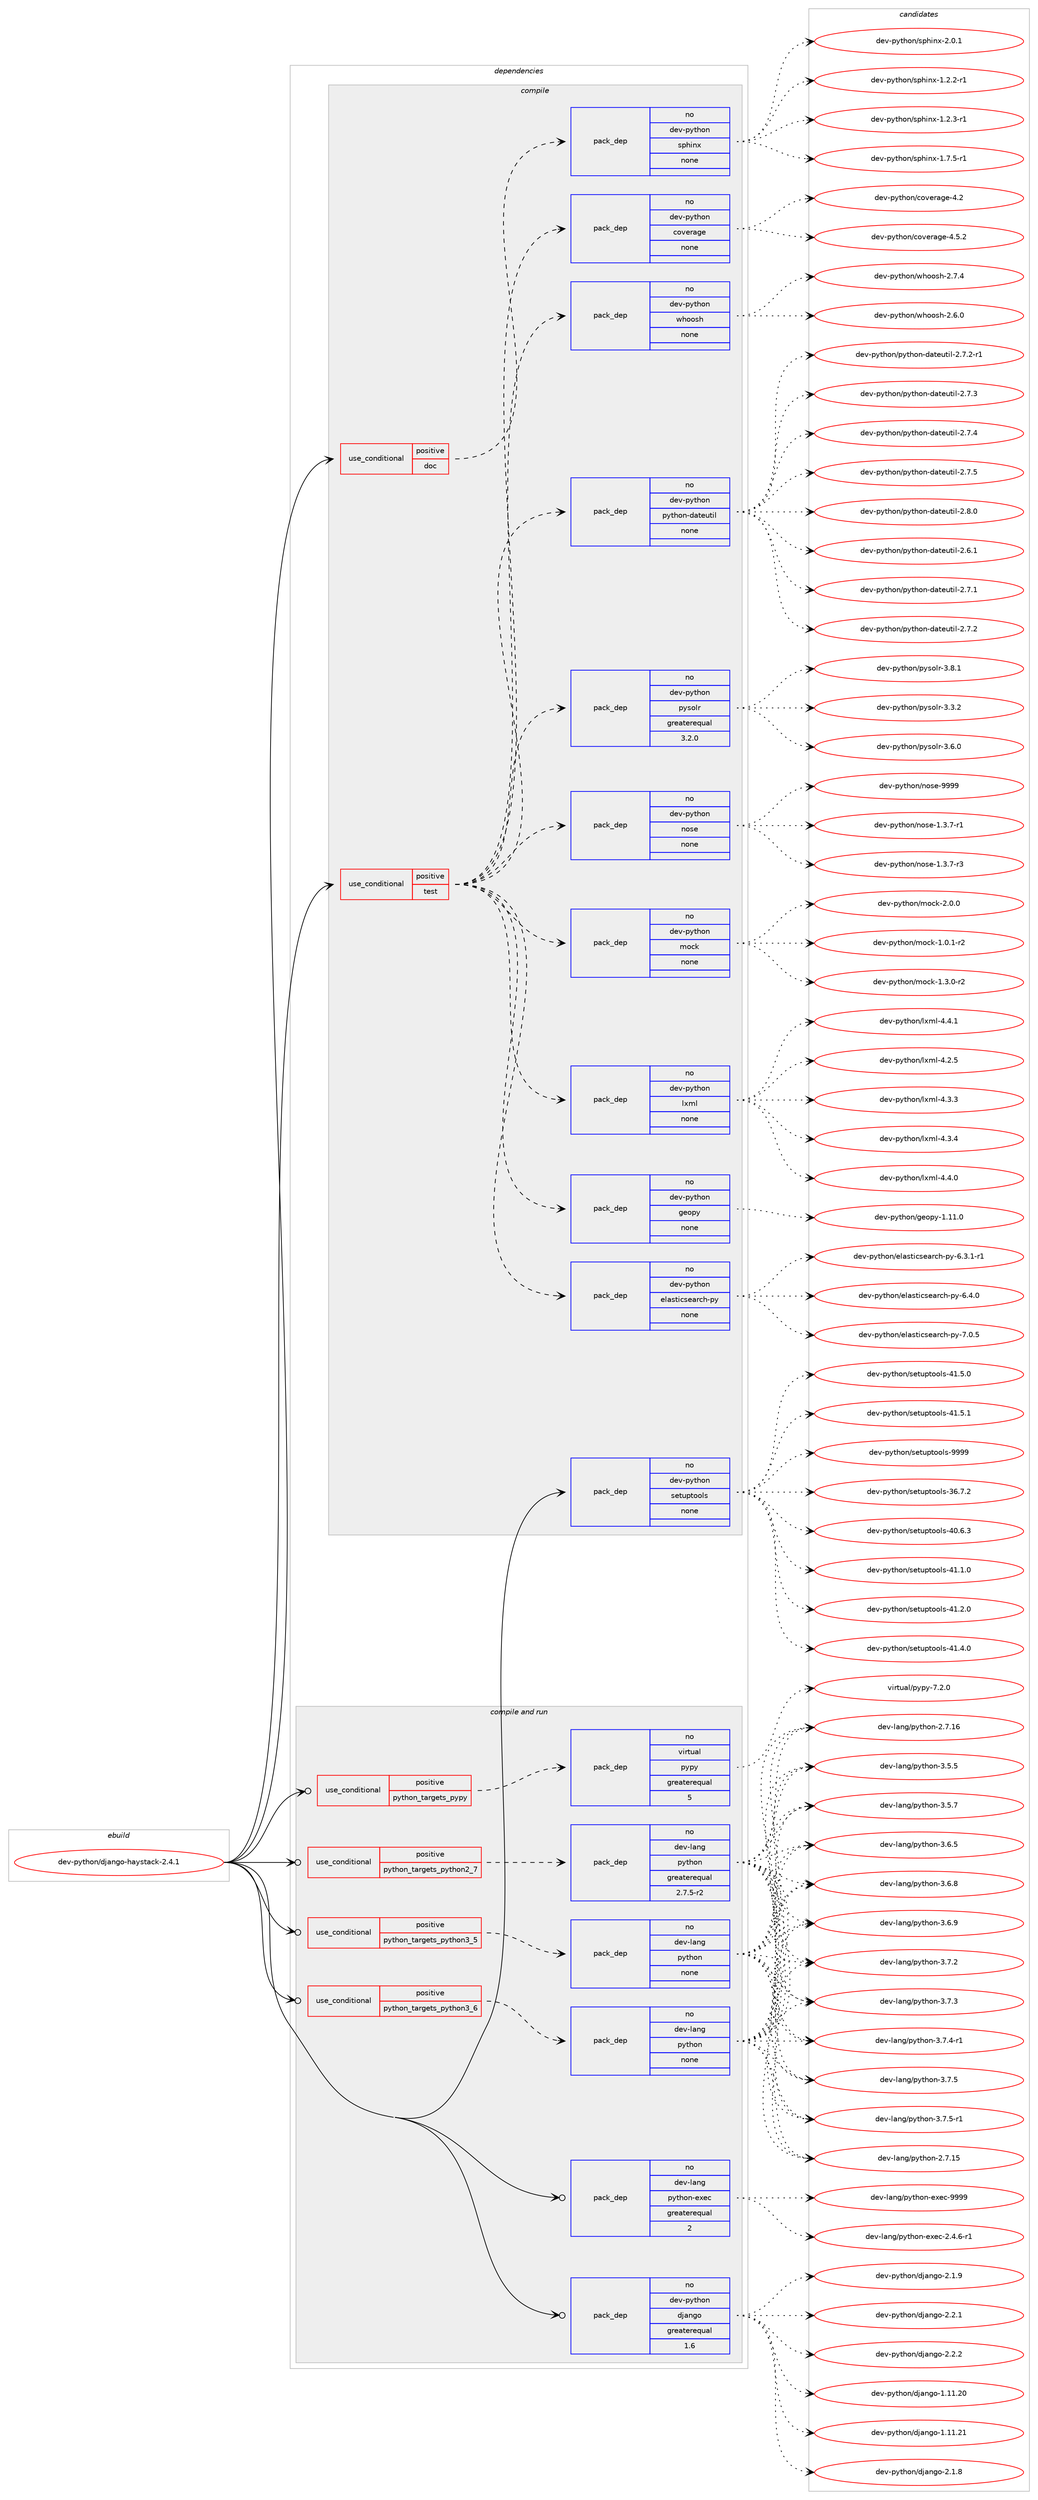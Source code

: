digraph prolog {

# *************
# Graph options
# *************

newrank=true;
concentrate=true;
compound=true;
graph [rankdir=LR,fontname=Helvetica,fontsize=10,ranksep=1.5];#, ranksep=2.5, nodesep=0.2];
edge  [arrowhead=vee];
node  [fontname=Helvetica,fontsize=10];

# **********
# The ebuild
# **********

subgraph cluster_leftcol {
color=gray;
rank=same;
label=<<i>ebuild</i>>;
id [label="dev-python/django-haystack-2.4.1", color=red, width=4, href="../dev-python/django-haystack-2.4.1.svg"];
}

# ****************
# The dependencies
# ****************

subgraph cluster_midcol {
color=gray;
label=<<i>dependencies</i>>;
subgraph cluster_compile {
fillcolor="#eeeeee";
style=filled;
label=<<i>compile</i>>;
subgraph cond138544 {
dependency601924 [label=<<TABLE BORDER="0" CELLBORDER="1" CELLSPACING="0" CELLPADDING="4"><TR><TD ROWSPAN="3" CELLPADDING="10">use_conditional</TD></TR><TR><TD>positive</TD></TR><TR><TD>doc</TD></TR></TABLE>>, shape=none, color=red];
subgraph pack451586 {
dependency601925 [label=<<TABLE BORDER="0" CELLBORDER="1" CELLSPACING="0" CELLPADDING="4" WIDTH="220"><TR><TD ROWSPAN="6" CELLPADDING="30">pack_dep</TD></TR><TR><TD WIDTH="110">no</TD></TR><TR><TD>dev-python</TD></TR><TR><TD>sphinx</TD></TR><TR><TD>none</TD></TR><TR><TD></TD></TR></TABLE>>, shape=none, color=blue];
}
dependency601924:e -> dependency601925:w [weight=20,style="dashed",arrowhead="vee"];
}
id:e -> dependency601924:w [weight=20,style="solid",arrowhead="vee"];
subgraph cond138545 {
dependency601926 [label=<<TABLE BORDER="0" CELLBORDER="1" CELLSPACING="0" CELLPADDING="4"><TR><TD ROWSPAN="3" CELLPADDING="10">use_conditional</TD></TR><TR><TD>positive</TD></TR><TR><TD>test</TD></TR></TABLE>>, shape=none, color=red];
subgraph pack451587 {
dependency601927 [label=<<TABLE BORDER="0" CELLBORDER="1" CELLSPACING="0" CELLPADDING="4" WIDTH="220"><TR><TD ROWSPAN="6" CELLPADDING="30">pack_dep</TD></TR><TR><TD WIDTH="110">no</TD></TR><TR><TD>dev-python</TD></TR><TR><TD>coverage</TD></TR><TR><TD>none</TD></TR><TR><TD></TD></TR></TABLE>>, shape=none, color=blue];
}
dependency601926:e -> dependency601927:w [weight=20,style="dashed",arrowhead="vee"];
subgraph pack451588 {
dependency601928 [label=<<TABLE BORDER="0" CELLBORDER="1" CELLSPACING="0" CELLPADDING="4" WIDTH="220"><TR><TD ROWSPAN="6" CELLPADDING="30">pack_dep</TD></TR><TR><TD WIDTH="110">no</TD></TR><TR><TD>dev-python</TD></TR><TR><TD>elasticsearch-py</TD></TR><TR><TD>none</TD></TR><TR><TD></TD></TR></TABLE>>, shape=none, color=blue];
}
dependency601926:e -> dependency601928:w [weight=20,style="dashed",arrowhead="vee"];
subgraph pack451589 {
dependency601929 [label=<<TABLE BORDER="0" CELLBORDER="1" CELLSPACING="0" CELLPADDING="4" WIDTH="220"><TR><TD ROWSPAN="6" CELLPADDING="30">pack_dep</TD></TR><TR><TD WIDTH="110">no</TD></TR><TR><TD>dev-python</TD></TR><TR><TD>geopy</TD></TR><TR><TD>none</TD></TR><TR><TD></TD></TR></TABLE>>, shape=none, color=blue];
}
dependency601926:e -> dependency601929:w [weight=20,style="dashed",arrowhead="vee"];
subgraph pack451590 {
dependency601930 [label=<<TABLE BORDER="0" CELLBORDER="1" CELLSPACING="0" CELLPADDING="4" WIDTH="220"><TR><TD ROWSPAN="6" CELLPADDING="30">pack_dep</TD></TR><TR><TD WIDTH="110">no</TD></TR><TR><TD>dev-python</TD></TR><TR><TD>lxml</TD></TR><TR><TD>none</TD></TR><TR><TD></TD></TR></TABLE>>, shape=none, color=blue];
}
dependency601926:e -> dependency601930:w [weight=20,style="dashed",arrowhead="vee"];
subgraph pack451591 {
dependency601931 [label=<<TABLE BORDER="0" CELLBORDER="1" CELLSPACING="0" CELLPADDING="4" WIDTH="220"><TR><TD ROWSPAN="6" CELLPADDING="30">pack_dep</TD></TR><TR><TD WIDTH="110">no</TD></TR><TR><TD>dev-python</TD></TR><TR><TD>mock</TD></TR><TR><TD>none</TD></TR><TR><TD></TD></TR></TABLE>>, shape=none, color=blue];
}
dependency601926:e -> dependency601931:w [weight=20,style="dashed",arrowhead="vee"];
subgraph pack451592 {
dependency601932 [label=<<TABLE BORDER="0" CELLBORDER="1" CELLSPACING="0" CELLPADDING="4" WIDTH="220"><TR><TD ROWSPAN="6" CELLPADDING="30">pack_dep</TD></TR><TR><TD WIDTH="110">no</TD></TR><TR><TD>dev-python</TD></TR><TR><TD>nose</TD></TR><TR><TD>none</TD></TR><TR><TD></TD></TR></TABLE>>, shape=none, color=blue];
}
dependency601926:e -> dependency601932:w [weight=20,style="dashed",arrowhead="vee"];
subgraph pack451593 {
dependency601933 [label=<<TABLE BORDER="0" CELLBORDER="1" CELLSPACING="0" CELLPADDING="4" WIDTH="220"><TR><TD ROWSPAN="6" CELLPADDING="30">pack_dep</TD></TR><TR><TD WIDTH="110">no</TD></TR><TR><TD>dev-python</TD></TR><TR><TD>pysolr</TD></TR><TR><TD>greaterequal</TD></TR><TR><TD>3.2.0</TD></TR></TABLE>>, shape=none, color=blue];
}
dependency601926:e -> dependency601933:w [weight=20,style="dashed",arrowhead="vee"];
subgraph pack451594 {
dependency601934 [label=<<TABLE BORDER="0" CELLBORDER="1" CELLSPACING="0" CELLPADDING="4" WIDTH="220"><TR><TD ROWSPAN="6" CELLPADDING="30">pack_dep</TD></TR><TR><TD WIDTH="110">no</TD></TR><TR><TD>dev-python</TD></TR><TR><TD>python-dateutil</TD></TR><TR><TD>none</TD></TR><TR><TD></TD></TR></TABLE>>, shape=none, color=blue];
}
dependency601926:e -> dependency601934:w [weight=20,style="dashed",arrowhead="vee"];
subgraph pack451595 {
dependency601935 [label=<<TABLE BORDER="0" CELLBORDER="1" CELLSPACING="0" CELLPADDING="4" WIDTH="220"><TR><TD ROWSPAN="6" CELLPADDING="30">pack_dep</TD></TR><TR><TD WIDTH="110">no</TD></TR><TR><TD>dev-python</TD></TR><TR><TD>whoosh</TD></TR><TR><TD>none</TD></TR><TR><TD></TD></TR></TABLE>>, shape=none, color=blue];
}
dependency601926:e -> dependency601935:w [weight=20,style="dashed",arrowhead="vee"];
}
id:e -> dependency601926:w [weight=20,style="solid",arrowhead="vee"];
subgraph pack451596 {
dependency601936 [label=<<TABLE BORDER="0" CELLBORDER="1" CELLSPACING="0" CELLPADDING="4" WIDTH="220"><TR><TD ROWSPAN="6" CELLPADDING="30">pack_dep</TD></TR><TR><TD WIDTH="110">no</TD></TR><TR><TD>dev-python</TD></TR><TR><TD>setuptools</TD></TR><TR><TD>none</TD></TR><TR><TD></TD></TR></TABLE>>, shape=none, color=blue];
}
id:e -> dependency601936:w [weight=20,style="solid",arrowhead="vee"];
}
subgraph cluster_compileandrun {
fillcolor="#eeeeee";
style=filled;
label=<<i>compile and run</i>>;
subgraph cond138546 {
dependency601937 [label=<<TABLE BORDER="0" CELLBORDER="1" CELLSPACING="0" CELLPADDING="4"><TR><TD ROWSPAN="3" CELLPADDING="10">use_conditional</TD></TR><TR><TD>positive</TD></TR><TR><TD>python_targets_pypy</TD></TR></TABLE>>, shape=none, color=red];
subgraph pack451597 {
dependency601938 [label=<<TABLE BORDER="0" CELLBORDER="1" CELLSPACING="0" CELLPADDING="4" WIDTH="220"><TR><TD ROWSPAN="6" CELLPADDING="30">pack_dep</TD></TR><TR><TD WIDTH="110">no</TD></TR><TR><TD>virtual</TD></TR><TR><TD>pypy</TD></TR><TR><TD>greaterequal</TD></TR><TR><TD>5</TD></TR></TABLE>>, shape=none, color=blue];
}
dependency601937:e -> dependency601938:w [weight=20,style="dashed",arrowhead="vee"];
}
id:e -> dependency601937:w [weight=20,style="solid",arrowhead="odotvee"];
subgraph cond138547 {
dependency601939 [label=<<TABLE BORDER="0" CELLBORDER="1" CELLSPACING="0" CELLPADDING="4"><TR><TD ROWSPAN="3" CELLPADDING="10">use_conditional</TD></TR><TR><TD>positive</TD></TR><TR><TD>python_targets_python2_7</TD></TR></TABLE>>, shape=none, color=red];
subgraph pack451598 {
dependency601940 [label=<<TABLE BORDER="0" CELLBORDER="1" CELLSPACING="0" CELLPADDING="4" WIDTH="220"><TR><TD ROWSPAN="6" CELLPADDING="30">pack_dep</TD></TR><TR><TD WIDTH="110">no</TD></TR><TR><TD>dev-lang</TD></TR><TR><TD>python</TD></TR><TR><TD>greaterequal</TD></TR><TR><TD>2.7.5-r2</TD></TR></TABLE>>, shape=none, color=blue];
}
dependency601939:e -> dependency601940:w [weight=20,style="dashed",arrowhead="vee"];
}
id:e -> dependency601939:w [weight=20,style="solid",arrowhead="odotvee"];
subgraph cond138548 {
dependency601941 [label=<<TABLE BORDER="0" CELLBORDER="1" CELLSPACING="0" CELLPADDING="4"><TR><TD ROWSPAN="3" CELLPADDING="10">use_conditional</TD></TR><TR><TD>positive</TD></TR><TR><TD>python_targets_python3_5</TD></TR></TABLE>>, shape=none, color=red];
subgraph pack451599 {
dependency601942 [label=<<TABLE BORDER="0" CELLBORDER="1" CELLSPACING="0" CELLPADDING="4" WIDTH="220"><TR><TD ROWSPAN="6" CELLPADDING="30">pack_dep</TD></TR><TR><TD WIDTH="110">no</TD></TR><TR><TD>dev-lang</TD></TR><TR><TD>python</TD></TR><TR><TD>none</TD></TR><TR><TD></TD></TR></TABLE>>, shape=none, color=blue];
}
dependency601941:e -> dependency601942:w [weight=20,style="dashed",arrowhead="vee"];
}
id:e -> dependency601941:w [weight=20,style="solid",arrowhead="odotvee"];
subgraph cond138549 {
dependency601943 [label=<<TABLE BORDER="0" CELLBORDER="1" CELLSPACING="0" CELLPADDING="4"><TR><TD ROWSPAN="3" CELLPADDING="10">use_conditional</TD></TR><TR><TD>positive</TD></TR><TR><TD>python_targets_python3_6</TD></TR></TABLE>>, shape=none, color=red];
subgraph pack451600 {
dependency601944 [label=<<TABLE BORDER="0" CELLBORDER="1" CELLSPACING="0" CELLPADDING="4" WIDTH="220"><TR><TD ROWSPAN="6" CELLPADDING="30">pack_dep</TD></TR><TR><TD WIDTH="110">no</TD></TR><TR><TD>dev-lang</TD></TR><TR><TD>python</TD></TR><TR><TD>none</TD></TR><TR><TD></TD></TR></TABLE>>, shape=none, color=blue];
}
dependency601943:e -> dependency601944:w [weight=20,style="dashed",arrowhead="vee"];
}
id:e -> dependency601943:w [weight=20,style="solid",arrowhead="odotvee"];
subgraph pack451601 {
dependency601945 [label=<<TABLE BORDER="0" CELLBORDER="1" CELLSPACING="0" CELLPADDING="4" WIDTH="220"><TR><TD ROWSPAN="6" CELLPADDING="30">pack_dep</TD></TR><TR><TD WIDTH="110">no</TD></TR><TR><TD>dev-lang</TD></TR><TR><TD>python-exec</TD></TR><TR><TD>greaterequal</TD></TR><TR><TD>2</TD></TR></TABLE>>, shape=none, color=blue];
}
id:e -> dependency601945:w [weight=20,style="solid",arrowhead="odotvee"];
subgraph pack451602 {
dependency601946 [label=<<TABLE BORDER="0" CELLBORDER="1" CELLSPACING="0" CELLPADDING="4" WIDTH="220"><TR><TD ROWSPAN="6" CELLPADDING="30">pack_dep</TD></TR><TR><TD WIDTH="110">no</TD></TR><TR><TD>dev-python</TD></TR><TR><TD>django</TD></TR><TR><TD>greaterequal</TD></TR><TR><TD>1.6</TD></TR></TABLE>>, shape=none, color=blue];
}
id:e -> dependency601946:w [weight=20,style="solid",arrowhead="odotvee"];
}
subgraph cluster_run {
fillcolor="#eeeeee";
style=filled;
label=<<i>run</i>>;
}
}

# **************
# The candidates
# **************

subgraph cluster_choices {
rank=same;
color=gray;
label=<<i>candidates</i>>;

subgraph choice451586 {
color=black;
nodesep=1;
choice10010111845112121116104111110471151121041051101204549465046504511449 [label="dev-python/sphinx-1.2.2-r1", color=red, width=4,href="../dev-python/sphinx-1.2.2-r1.svg"];
choice10010111845112121116104111110471151121041051101204549465046514511449 [label="dev-python/sphinx-1.2.3-r1", color=red, width=4,href="../dev-python/sphinx-1.2.3-r1.svg"];
choice10010111845112121116104111110471151121041051101204549465546534511449 [label="dev-python/sphinx-1.7.5-r1", color=red, width=4,href="../dev-python/sphinx-1.7.5-r1.svg"];
choice1001011184511212111610411111047115112104105110120455046484649 [label="dev-python/sphinx-2.0.1", color=red, width=4,href="../dev-python/sphinx-2.0.1.svg"];
dependency601925:e -> choice10010111845112121116104111110471151121041051101204549465046504511449:w [style=dotted,weight="100"];
dependency601925:e -> choice10010111845112121116104111110471151121041051101204549465046514511449:w [style=dotted,weight="100"];
dependency601925:e -> choice10010111845112121116104111110471151121041051101204549465546534511449:w [style=dotted,weight="100"];
dependency601925:e -> choice1001011184511212111610411111047115112104105110120455046484649:w [style=dotted,weight="100"];
}
subgraph choice451587 {
color=black;
nodesep=1;
choice1001011184511212111610411111047991111181011149710310145524650 [label="dev-python/coverage-4.2", color=red, width=4,href="../dev-python/coverage-4.2.svg"];
choice10010111845112121116104111110479911111810111497103101455246534650 [label="dev-python/coverage-4.5.2", color=red, width=4,href="../dev-python/coverage-4.5.2.svg"];
dependency601927:e -> choice1001011184511212111610411111047991111181011149710310145524650:w [style=dotted,weight="100"];
dependency601927:e -> choice10010111845112121116104111110479911111810111497103101455246534650:w [style=dotted,weight="100"];
}
subgraph choice451588 {
color=black;
nodesep=1;
choice100101118451121211161041111104710110897115116105991151019711499104451121214554465146494511449 [label="dev-python/elasticsearch-py-6.3.1-r1", color=red, width=4,href="../dev-python/elasticsearch-py-6.3.1-r1.svg"];
choice10010111845112121116104111110471011089711511610599115101971149910445112121455446524648 [label="dev-python/elasticsearch-py-6.4.0", color=red, width=4,href="../dev-python/elasticsearch-py-6.4.0.svg"];
choice10010111845112121116104111110471011089711511610599115101971149910445112121455546484653 [label="dev-python/elasticsearch-py-7.0.5", color=red, width=4,href="../dev-python/elasticsearch-py-7.0.5.svg"];
dependency601928:e -> choice100101118451121211161041111104710110897115116105991151019711499104451121214554465146494511449:w [style=dotted,weight="100"];
dependency601928:e -> choice10010111845112121116104111110471011089711511610599115101971149910445112121455446524648:w [style=dotted,weight="100"];
dependency601928:e -> choice10010111845112121116104111110471011089711511610599115101971149910445112121455546484653:w [style=dotted,weight="100"];
}
subgraph choice451589 {
color=black;
nodesep=1;
choice100101118451121211161041111104710310111111212145494649494648 [label="dev-python/geopy-1.11.0", color=red, width=4,href="../dev-python/geopy-1.11.0.svg"];
dependency601929:e -> choice100101118451121211161041111104710310111111212145494649494648:w [style=dotted,weight="100"];
}
subgraph choice451590 {
color=black;
nodesep=1;
choice1001011184511212111610411111047108120109108455246504653 [label="dev-python/lxml-4.2.5", color=red, width=4,href="../dev-python/lxml-4.2.5.svg"];
choice1001011184511212111610411111047108120109108455246514651 [label="dev-python/lxml-4.3.3", color=red, width=4,href="../dev-python/lxml-4.3.3.svg"];
choice1001011184511212111610411111047108120109108455246514652 [label="dev-python/lxml-4.3.4", color=red, width=4,href="../dev-python/lxml-4.3.4.svg"];
choice1001011184511212111610411111047108120109108455246524648 [label="dev-python/lxml-4.4.0", color=red, width=4,href="../dev-python/lxml-4.4.0.svg"];
choice1001011184511212111610411111047108120109108455246524649 [label="dev-python/lxml-4.4.1", color=red, width=4,href="../dev-python/lxml-4.4.1.svg"];
dependency601930:e -> choice1001011184511212111610411111047108120109108455246504653:w [style=dotted,weight="100"];
dependency601930:e -> choice1001011184511212111610411111047108120109108455246514651:w [style=dotted,weight="100"];
dependency601930:e -> choice1001011184511212111610411111047108120109108455246514652:w [style=dotted,weight="100"];
dependency601930:e -> choice1001011184511212111610411111047108120109108455246524648:w [style=dotted,weight="100"];
dependency601930:e -> choice1001011184511212111610411111047108120109108455246524649:w [style=dotted,weight="100"];
}
subgraph choice451591 {
color=black;
nodesep=1;
choice1001011184511212111610411111047109111991074549464846494511450 [label="dev-python/mock-1.0.1-r2", color=red, width=4,href="../dev-python/mock-1.0.1-r2.svg"];
choice1001011184511212111610411111047109111991074549465146484511450 [label="dev-python/mock-1.3.0-r2", color=red, width=4,href="../dev-python/mock-1.3.0-r2.svg"];
choice100101118451121211161041111104710911199107455046484648 [label="dev-python/mock-2.0.0", color=red, width=4,href="../dev-python/mock-2.0.0.svg"];
dependency601931:e -> choice1001011184511212111610411111047109111991074549464846494511450:w [style=dotted,weight="100"];
dependency601931:e -> choice1001011184511212111610411111047109111991074549465146484511450:w [style=dotted,weight="100"];
dependency601931:e -> choice100101118451121211161041111104710911199107455046484648:w [style=dotted,weight="100"];
}
subgraph choice451592 {
color=black;
nodesep=1;
choice10010111845112121116104111110471101111151014549465146554511449 [label="dev-python/nose-1.3.7-r1", color=red, width=4,href="../dev-python/nose-1.3.7-r1.svg"];
choice10010111845112121116104111110471101111151014549465146554511451 [label="dev-python/nose-1.3.7-r3", color=red, width=4,href="../dev-python/nose-1.3.7-r3.svg"];
choice10010111845112121116104111110471101111151014557575757 [label="dev-python/nose-9999", color=red, width=4,href="../dev-python/nose-9999.svg"];
dependency601932:e -> choice10010111845112121116104111110471101111151014549465146554511449:w [style=dotted,weight="100"];
dependency601932:e -> choice10010111845112121116104111110471101111151014549465146554511451:w [style=dotted,weight="100"];
dependency601932:e -> choice10010111845112121116104111110471101111151014557575757:w [style=dotted,weight="100"];
}
subgraph choice451593 {
color=black;
nodesep=1;
choice1001011184511212111610411111047112121115111108114455146514650 [label="dev-python/pysolr-3.3.2", color=red, width=4,href="../dev-python/pysolr-3.3.2.svg"];
choice1001011184511212111610411111047112121115111108114455146544648 [label="dev-python/pysolr-3.6.0", color=red, width=4,href="../dev-python/pysolr-3.6.0.svg"];
choice1001011184511212111610411111047112121115111108114455146564649 [label="dev-python/pysolr-3.8.1", color=red, width=4,href="../dev-python/pysolr-3.8.1.svg"];
dependency601933:e -> choice1001011184511212111610411111047112121115111108114455146514650:w [style=dotted,weight="100"];
dependency601933:e -> choice1001011184511212111610411111047112121115111108114455146544648:w [style=dotted,weight="100"];
dependency601933:e -> choice1001011184511212111610411111047112121115111108114455146564649:w [style=dotted,weight="100"];
}
subgraph choice451594 {
color=black;
nodesep=1;
choice10010111845112121116104111110471121211161041111104510097116101117116105108455046544649 [label="dev-python/python-dateutil-2.6.1", color=red, width=4,href="../dev-python/python-dateutil-2.6.1.svg"];
choice10010111845112121116104111110471121211161041111104510097116101117116105108455046554649 [label="dev-python/python-dateutil-2.7.1", color=red, width=4,href="../dev-python/python-dateutil-2.7.1.svg"];
choice10010111845112121116104111110471121211161041111104510097116101117116105108455046554650 [label="dev-python/python-dateutil-2.7.2", color=red, width=4,href="../dev-python/python-dateutil-2.7.2.svg"];
choice100101118451121211161041111104711212111610411111045100971161011171161051084550465546504511449 [label="dev-python/python-dateutil-2.7.2-r1", color=red, width=4,href="../dev-python/python-dateutil-2.7.2-r1.svg"];
choice10010111845112121116104111110471121211161041111104510097116101117116105108455046554651 [label="dev-python/python-dateutil-2.7.3", color=red, width=4,href="../dev-python/python-dateutil-2.7.3.svg"];
choice10010111845112121116104111110471121211161041111104510097116101117116105108455046554652 [label="dev-python/python-dateutil-2.7.4", color=red, width=4,href="../dev-python/python-dateutil-2.7.4.svg"];
choice10010111845112121116104111110471121211161041111104510097116101117116105108455046554653 [label="dev-python/python-dateutil-2.7.5", color=red, width=4,href="../dev-python/python-dateutil-2.7.5.svg"];
choice10010111845112121116104111110471121211161041111104510097116101117116105108455046564648 [label="dev-python/python-dateutil-2.8.0", color=red, width=4,href="../dev-python/python-dateutil-2.8.0.svg"];
dependency601934:e -> choice10010111845112121116104111110471121211161041111104510097116101117116105108455046544649:w [style=dotted,weight="100"];
dependency601934:e -> choice10010111845112121116104111110471121211161041111104510097116101117116105108455046554649:w [style=dotted,weight="100"];
dependency601934:e -> choice10010111845112121116104111110471121211161041111104510097116101117116105108455046554650:w [style=dotted,weight="100"];
dependency601934:e -> choice100101118451121211161041111104711212111610411111045100971161011171161051084550465546504511449:w [style=dotted,weight="100"];
dependency601934:e -> choice10010111845112121116104111110471121211161041111104510097116101117116105108455046554651:w [style=dotted,weight="100"];
dependency601934:e -> choice10010111845112121116104111110471121211161041111104510097116101117116105108455046554652:w [style=dotted,weight="100"];
dependency601934:e -> choice10010111845112121116104111110471121211161041111104510097116101117116105108455046554653:w [style=dotted,weight="100"];
dependency601934:e -> choice10010111845112121116104111110471121211161041111104510097116101117116105108455046564648:w [style=dotted,weight="100"];
}
subgraph choice451595 {
color=black;
nodesep=1;
choice1001011184511212111610411111047119104111111115104455046544648 [label="dev-python/whoosh-2.6.0", color=red, width=4,href="../dev-python/whoosh-2.6.0.svg"];
choice1001011184511212111610411111047119104111111115104455046554652 [label="dev-python/whoosh-2.7.4", color=red, width=4,href="../dev-python/whoosh-2.7.4.svg"];
dependency601935:e -> choice1001011184511212111610411111047119104111111115104455046544648:w [style=dotted,weight="100"];
dependency601935:e -> choice1001011184511212111610411111047119104111111115104455046554652:w [style=dotted,weight="100"];
}
subgraph choice451596 {
color=black;
nodesep=1;
choice100101118451121211161041111104711510111611711211611111110811545515446554650 [label="dev-python/setuptools-36.7.2", color=red, width=4,href="../dev-python/setuptools-36.7.2.svg"];
choice100101118451121211161041111104711510111611711211611111110811545524846544651 [label="dev-python/setuptools-40.6.3", color=red, width=4,href="../dev-python/setuptools-40.6.3.svg"];
choice100101118451121211161041111104711510111611711211611111110811545524946494648 [label="dev-python/setuptools-41.1.0", color=red, width=4,href="../dev-python/setuptools-41.1.0.svg"];
choice100101118451121211161041111104711510111611711211611111110811545524946504648 [label="dev-python/setuptools-41.2.0", color=red, width=4,href="../dev-python/setuptools-41.2.0.svg"];
choice100101118451121211161041111104711510111611711211611111110811545524946524648 [label="dev-python/setuptools-41.4.0", color=red, width=4,href="../dev-python/setuptools-41.4.0.svg"];
choice100101118451121211161041111104711510111611711211611111110811545524946534648 [label="dev-python/setuptools-41.5.0", color=red, width=4,href="../dev-python/setuptools-41.5.0.svg"];
choice100101118451121211161041111104711510111611711211611111110811545524946534649 [label="dev-python/setuptools-41.5.1", color=red, width=4,href="../dev-python/setuptools-41.5.1.svg"];
choice10010111845112121116104111110471151011161171121161111111081154557575757 [label="dev-python/setuptools-9999", color=red, width=4,href="../dev-python/setuptools-9999.svg"];
dependency601936:e -> choice100101118451121211161041111104711510111611711211611111110811545515446554650:w [style=dotted,weight="100"];
dependency601936:e -> choice100101118451121211161041111104711510111611711211611111110811545524846544651:w [style=dotted,weight="100"];
dependency601936:e -> choice100101118451121211161041111104711510111611711211611111110811545524946494648:w [style=dotted,weight="100"];
dependency601936:e -> choice100101118451121211161041111104711510111611711211611111110811545524946504648:w [style=dotted,weight="100"];
dependency601936:e -> choice100101118451121211161041111104711510111611711211611111110811545524946524648:w [style=dotted,weight="100"];
dependency601936:e -> choice100101118451121211161041111104711510111611711211611111110811545524946534648:w [style=dotted,weight="100"];
dependency601936:e -> choice100101118451121211161041111104711510111611711211611111110811545524946534649:w [style=dotted,weight="100"];
dependency601936:e -> choice10010111845112121116104111110471151011161171121161111111081154557575757:w [style=dotted,weight="100"];
}
subgraph choice451597 {
color=black;
nodesep=1;
choice1181051141161179710847112121112121455546504648 [label="virtual/pypy-7.2.0", color=red, width=4,href="../virtual/pypy-7.2.0.svg"];
dependency601938:e -> choice1181051141161179710847112121112121455546504648:w [style=dotted,weight="100"];
}
subgraph choice451598 {
color=black;
nodesep=1;
choice10010111845108971101034711212111610411111045504655464953 [label="dev-lang/python-2.7.15", color=red, width=4,href="../dev-lang/python-2.7.15.svg"];
choice10010111845108971101034711212111610411111045504655464954 [label="dev-lang/python-2.7.16", color=red, width=4,href="../dev-lang/python-2.7.16.svg"];
choice100101118451089711010347112121116104111110455146534653 [label="dev-lang/python-3.5.5", color=red, width=4,href="../dev-lang/python-3.5.5.svg"];
choice100101118451089711010347112121116104111110455146534655 [label="dev-lang/python-3.5.7", color=red, width=4,href="../dev-lang/python-3.5.7.svg"];
choice100101118451089711010347112121116104111110455146544653 [label="dev-lang/python-3.6.5", color=red, width=4,href="../dev-lang/python-3.6.5.svg"];
choice100101118451089711010347112121116104111110455146544656 [label="dev-lang/python-3.6.8", color=red, width=4,href="../dev-lang/python-3.6.8.svg"];
choice100101118451089711010347112121116104111110455146544657 [label="dev-lang/python-3.6.9", color=red, width=4,href="../dev-lang/python-3.6.9.svg"];
choice100101118451089711010347112121116104111110455146554650 [label="dev-lang/python-3.7.2", color=red, width=4,href="../dev-lang/python-3.7.2.svg"];
choice100101118451089711010347112121116104111110455146554651 [label="dev-lang/python-3.7.3", color=red, width=4,href="../dev-lang/python-3.7.3.svg"];
choice1001011184510897110103471121211161041111104551465546524511449 [label="dev-lang/python-3.7.4-r1", color=red, width=4,href="../dev-lang/python-3.7.4-r1.svg"];
choice100101118451089711010347112121116104111110455146554653 [label="dev-lang/python-3.7.5", color=red, width=4,href="../dev-lang/python-3.7.5.svg"];
choice1001011184510897110103471121211161041111104551465546534511449 [label="dev-lang/python-3.7.5-r1", color=red, width=4,href="../dev-lang/python-3.7.5-r1.svg"];
dependency601940:e -> choice10010111845108971101034711212111610411111045504655464953:w [style=dotted,weight="100"];
dependency601940:e -> choice10010111845108971101034711212111610411111045504655464954:w [style=dotted,weight="100"];
dependency601940:e -> choice100101118451089711010347112121116104111110455146534653:w [style=dotted,weight="100"];
dependency601940:e -> choice100101118451089711010347112121116104111110455146534655:w [style=dotted,weight="100"];
dependency601940:e -> choice100101118451089711010347112121116104111110455146544653:w [style=dotted,weight="100"];
dependency601940:e -> choice100101118451089711010347112121116104111110455146544656:w [style=dotted,weight="100"];
dependency601940:e -> choice100101118451089711010347112121116104111110455146544657:w [style=dotted,weight="100"];
dependency601940:e -> choice100101118451089711010347112121116104111110455146554650:w [style=dotted,weight="100"];
dependency601940:e -> choice100101118451089711010347112121116104111110455146554651:w [style=dotted,weight="100"];
dependency601940:e -> choice1001011184510897110103471121211161041111104551465546524511449:w [style=dotted,weight="100"];
dependency601940:e -> choice100101118451089711010347112121116104111110455146554653:w [style=dotted,weight="100"];
dependency601940:e -> choice1001011184510897110103471121211161041111104551465546534511449:w [style=dotted,weight="100"];
}
subgraph choice451599 {
color=black;
nodesep=1;
choice10010111845108971101034711212111610411111045504655464953 [label="dev-lang/python-2.7.15", color=red, width=4,href="../dev-lang/python-2.7.15.svg"];
choice10010111845108971101034711212111610411111045504655464954 [label="dev-lang/python-2.7.16", color=red, width=4,href="../dev-lang/python-2.7.16.svg"];
choice100101118451089711010347112121116104111110455146534653 [label="dev-lang/python-3.5.5", color=red, width=4,href="../dev-lang/python-3.5.5.svg"];
choice100101118451089711010347112121116104111110455146534655 [label="dev-lang/python-3.5.7", color=red, width=4,href="../dev-lang/python-3.5.7.svg"];
choice100101118451089711010347112121116104111110455146544653 [label="dev-lang/python-3.6.5", color=red, width=4,href="../dev-lang/python-3.6.5.svg"];
choice100101118451089711010347112121116104111110455146544656 [label="dev-lang/python-3.6.8", color=red, width=4,href="../dev-lang/python-3.6.8.svg"];
choice100101118451089711010347112121116104111110455146544657 [label="dev-lang/python-3.6.9", color=red, width=4,href="../dev-lang/python-3.6.9.svg"];
choice100101118451089711010347112121116104111110455146554650 [label="dev-lang/python-3.7.2", color=red, width=4,href="../dev-lang/python-3.7.2.svg"];
choice100101118451089711010347112121116104111110455146554651 [label="dev-lang/python-3.7.3", color=red, width=4,href="../dev-lang/python-3.7.3.svg"];
choice1001011184510897110103471121211161041111104551465546524511449 [label="dev-lang/python-3.7.4-r1", color=red, width=4,href="../dev-lang/python-3.7.4-r1.svg"];
choice100101118451089711010347112121116104111110455146554653 [label="dev-lang/python-3.7.5", color=red, width=4,href="../dev-lang/python-3.7.5.svg"];
choice1001011184510897110103471121211161041111104551465546534511449 [label="dev-lang/python-3.7.5-r1", color=red, width=4,href="../dev-lang/python-3.7.5-r1.svg"];
dependency601942:e -> choice10010111845108971101034711212111610411111045504655464953:w [style=dotted,weight="100"];
dependency601942:e -> choice10010111845108971101034711212111610411111045504655464954:w [style=dotted,weight="100"];
dependency601942:e -> choice100101118451089711010347112121116104111110455146534653:w [style=dotted,weight="100"];
dependency601942:e -> choice100101118451089711010347112121116104111110455146534655:w [style=dotted,weight="100"];
dependency601942:e -> choice100101118451089711010347112121116104111110455146544653:w [style=dotted,weight="100"];
dependency601942:e -> choice100101118451089711010347112121116104111110455146544656:w [style=dotted,weight="100"];
dependency601942:e -> choice100101118451089711010347112121116104111110455146544657:w [style=dotted,weight="100"];
dependency601942:e -> choice100101118451089711010347112121116104111110455146554650:w [style=dotted,weight="100"];
dependency601942:e -> choice100101118451089711010347112121116104111110455146554651:w [style=dotted,weight="100"];
dependency601942:e -> choice1001011184510897110103471121211161041111104551465546524511449:w [style=dotted,weight="100"];
dependency601942:e -> choice100101118451089711010347112121116104111110455146554653:w [style=dotted,weight="100"];
dependency601942:e -> choice1001011184510897110103471121211161041111104551465546534511449:w [style=dotted,weight="100"];
}
subgraph choice451600 {
color=black;
nodesep=1;
choice10010111845108971101034711212111610411111045504655464953 [label="dev-lang/python-2.7.15", color=red, width=4,href="../dev-lang/python-2.7.15.svg"];
choice10010111845108971101034711212111610411111045504655464954 [label="dev-lang/python-2.7.16", color=red, width=4,href="../dev-lang/python-2.7.16.svg"];
choice100101118451089711010347112121116104111110455146534653 [label="dev-lang/python-3.5.5", color=red, width=4,href="../dev-lang/python-3.5.5.svg"];
choice100101118451089711010347112121116104111110455146534655 [label="dev-lang/python-3.5.7", color=red, width=4,href="../dev-lang/python-3.5.7.svg"];
choice100101118451089711010347112121116104111110455146544653 [label="dev-lang/python-3.6.5", color=red, width=4,href="../dev-lang/python-3.6.5.svg"];
choice100101118451089711010347112121116104111110455146544656 [label="dev-lang/python-3.6.8", color=red, width=4,href="../dev-lang/python-3.6.8.svg"];
choice100101118451089711010347112121116104111110455146544657 [label="dev-lang/python-3.6.9", color=red, width=4,href="../dev-lang/python-3.6.9.svg"];
choice100101118451089711010347112121116104111110455146554650 [label="dev-lang/python-3.7.2", color=red, width=4,href="../dev-lang/python-3.7.2.svg"];
choice100101118451089711010347112121116104111110455146554651 [label="dev-lang/python-3.7.3", color=red, width=4,href="../dev-lang/python-3.7.3.svg"];
choice1001011184510897110103471121211161041111104551465546524511449 [label="dev-lang/python-3.7.4-r1", color=red, width=4,href="../dev-lang/python-3.7.4-r1.svg"];
choice100101118451089711010347112121116104111110455146554653 [label="dev-lang/python-3.7.5", color=red, width=4,href="../dev-lang/python-3.7.5.svg"];
choice1001011184510897110103471121211161041111104551465546534511449 [label="dev-lang/python-3.7.5-r1", color=red, width=4,href="../dev-lang/python-3.7.5-r1.svg"];
dependency601944:e -> choice10010111845108971101034711212111610411111045504655464953:w [style=dotted,weight="100"];
dependency601944:e -> choice10010111845108971101034711212111610411111045504655464954:w [style=dotted,weight="100"];
dependency601944:e -> choice100101118451089711010347112121116104111110455146534653:w [style=dotted,weight="100"];
dependency601944:e -> choice100101118451089711010347112121116104111110455146534655:w [style=dotted,weight="100"];
dependency601944:e -> choice100101118451089711010347112121116104111110455146544653:w [style=dotted,weight="100"];
dependency601944:e -> choice100101118451089711010347112121116104111110455146544656:w [style=dotted,weight="100"];
dependency601944:e -> choice100101118451089711010347112121116104111110455146544657:w [style=dotted,weight="100"];
dependency601944:e -> choice100101118451089711010347112121116104111110455146554650:w [style=dotted,weight="100"];
dependency601944:e -> choice100101118451089711010347112121116104111110455146554651:w [style=dotted,weight="100"];
dependency601944:e -> choice1001011184510897110103471121211161041111104551465546524511449:w [style=dotted,weight="100"];
dependency601944:e -> choice100101118451089711010347112121116104111110455146554653:w [style=dotted,weight="100"];
dependency601944:e -> choice1001011184510897110103471121211161041111104551465546534511449:w [style=dotted,weight="100"];
}
subgraph choice451601 {
color=black;
nodesep=1;
choice10010111845108971101034711212111610411111045101120101994550465246544511449 [label="dev-lang/python-exec-2.4.6-r1", color=red, width=4,href="../dev-lang/python-exec-2.4.6-r1.svg"];
choice10010111845108971101034711212111610411111045101120101994557575757 [label="dev-lang/python-exec-9999", color=red, width=4,href="../dev-lang/python-exec-9999.svg"];
dependency601945:e -> choice10010111845108971101034711212111610411111045101120101994550465246544511449:w [style=dotted,weight="100"];
dependency601945:e -> choice10010111845108971101034711212111610411111045101120101994557575757:w [style=dotted,weight="100"];
}
subgraph choice451602 {
color=black;
nodesep=1;
choice1001011184511212111610411111047100106971101031114549464949465048 [label="dev-python/django-1.11.20", color=red, width=4,href="../dev-python/django-1.11.20.svg"];
choice1001011184511212111610411111047100106971101031114549464949465049 [label="dev-python/django-1.11.21", color=red, width=4,href="../dev-python/django-1.11.21.svg"];
choice100101118451121211161041111104710010697110103111455046494656 [label="dev-python/django-2.1.8", color=red, width=4,href="../dev-python/django-2.1.8.svg"];
choice100101118451121211161041111104710010697110103111455046494657 [label="dev-python/django-2.1.9", color=red, width=4,href="../dev-python/django-2.1.9.svg"];
choice100101118451121211161041111104710010697110103111455046504649 [label="dev-python/django-2.2.1", color=red, width=4,href="../dev-python/django-2.2.1.svg"];
choice100101118451121211161041111104710010697110103111455046504650 [label="dev-python/django-2.2.2", color=red, width=4,href="../dev-python/django-2.2.2.svg"];
dependency601946:e -> choice1001011184511212111610411111047100106971101031114549464949465048:w [style=dotted,weight="100"];
dependency601946:e -> choice1001011184511212111610411111047100106971101031114549464949465049:w [style=dotted,weight="100"];
dependency601946:e -> choice100101118451121211161041111104710010697110103111455046494656:w [style=dotted,weight="100"];
dependency601946:e -> choice100101118451121211161041111104710010697110103111455046494657:w [style=dotted,weight="100"];
dependency601946:e -> choice100101118451121211161041111104710010697110103111455046504649:w [style=dotted,weight="100"];
dependency601946:e -> choice100101118451121211161041111104710010697110103111455046504650:w [style=dotted,weight="100"];
}
}

}
